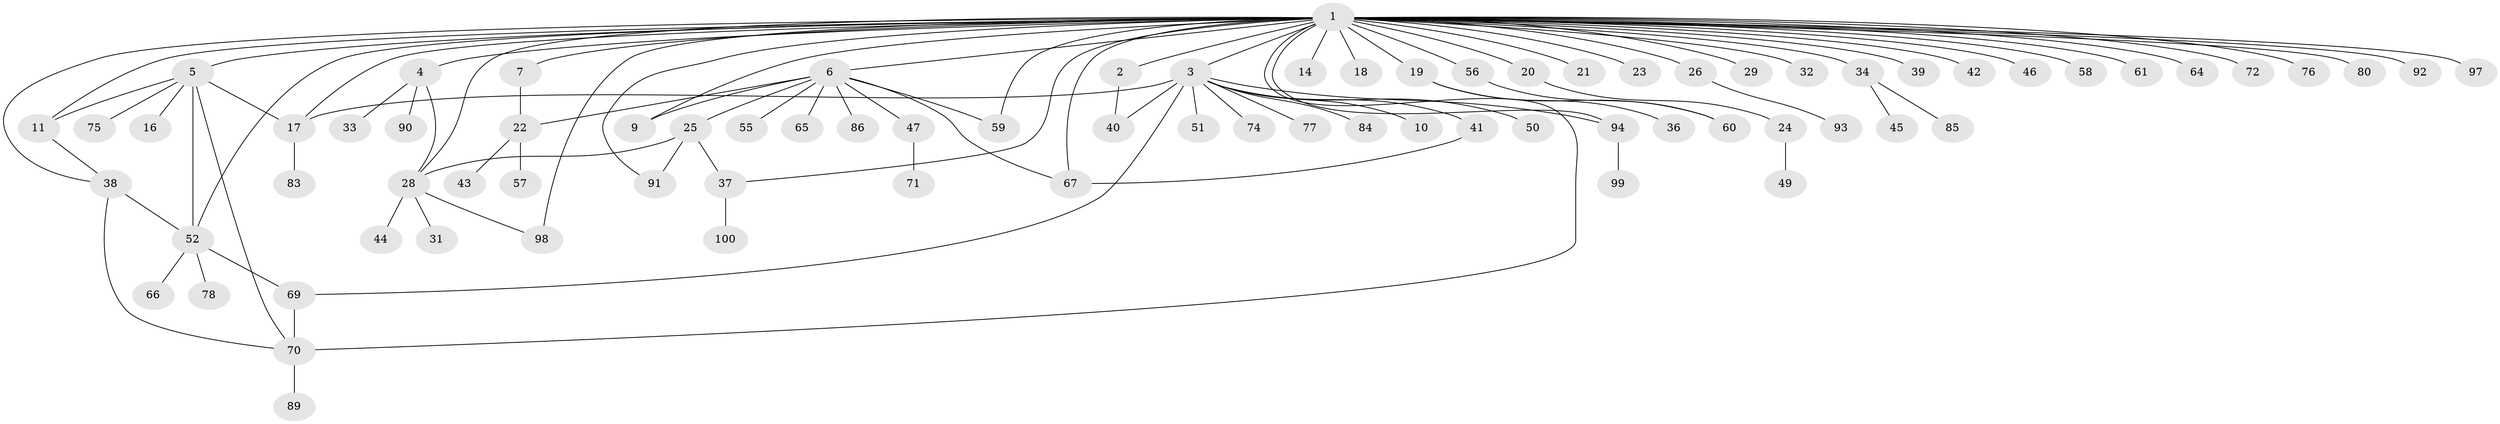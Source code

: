 // original degree distribution, {38: 0.01, 3: 0.16, 6: 0.04, 4: 0.04, 8: 0.02, 10: 0.01, 2: 0.2, 1: 0.5, 5: 0.02}
// Generated by graph-tools (version 1.1) at 2025/38/02/21/25 10:38:53]
// undirected, 79 vertices, 101 edges
graph export_dot {
graph [start="1"]
  node [color=gray90,style=filled];
  1 [super="+15"];
  2 [super="+48"];
  3 [super="+13"];
  4;
  5 [super="+27"];
  6 [super="+8"];
  7;
  9;
  10;
  11 [super="+12"];
  14;
  16;
  17 [super="+88"];
  18;
  19 [super="+53"];
  20;
  21;
  22 [super="+30"];
  23;
  24;
  25 [super="+63"];
  26;
  28 [super="+35"];
  29;
  31;
  32 [super="+68"];
  33;
  34 [super="+62"];
  36;
  37;
  38 [super="+54"];
  39;
  40;
  41;
  42;
  43 [super="+81"];
  44;
  45;
  46;
  47 [super="+73"];
  49;
  50;
  51;
  52 [super="+82"];
  55;
  56;
  57;
  58;
  59;
  60 [super="+95"];
  61;
  64;
  65;
  66;
  67;
  69 [super="+96"];
  70 [super="+79"];
  71;
  72;
  74;
  75;
  76;
  77;
  78;
  80;
  83;
  84 [super="+87"];
  85;
  86;
  89;
  90;
  91;
  92;
  93;
  94;
  97;
  98;
  99;
  100;
  1 -- 2;
  1 -- 3;
  1 -- 4;
  1 -- 5;
  1 -- 6 [weight=2];
  1 -- 7;
  1 -- 11;
  1 -- 14;
  1 -- 17;
  1 -- 18;
  1 -- 19;
  1 -- 20;
  1 -- 21;
  1 -- 23;
  1 -- 26;
  1 -- 28;
  1 -- 29;
  1 -- 32;
  1 -- 37;
  1 -- 39;
  1 -- 42;
  1 -- 46;
  1 -- 52;
  1 -- 56;
  1 -- 58;
  1 -- 59;
  1 -- 61;
  1 -- 64;
  1 -- 67;
  1 -- 80;
  1 -- 91;
  1 -- 92;
  1 -- 94;
  1 -- 98;
  1 -- 97;
  1 -- 34;
  1 -- 72;
  1 -- 9;
  1 -- 76;
  1 -- 70;
  1 -- 38;
  2 -- 40;
  3 -- 10;
  3 -- 17;
  3 -- 69;
  3 -- 94;
  3 -- 40;
  3 -- 41;
  3 -- 74;
  3 -- 77;
  3 -- 50;
  3 -- 51;
  3 -- 84;
  4 -- 28;
  4 -- 33;
  4 -- 90;
  5 -- 11;
  5 -- 16;
  5 -- 17;
  5 -- 70;
  5 -- 75;
  5 -- 52;
  6 -- 9;
  6 -- 22;
  6 -- 47;
  6 -- 55;
  6 -- 59;
  6 -- 65;
  6 -- 67;
  6 -- 86;
  6 -- 25 [weight=2];
  7 -- 22;
  11 -- 38;
  17 -- 83;
  19 -- 36;
  19 -- 60;
  20 -- 24;
  22 -- 57;
  22 -- 43;
  24 -- 49;
  25 -- 91;
  25 -- 28;
  25 -- 37;
  26 -- 93;
  28 -- 31;
  28 -- 98;
  28 -- 44;
  34 -- 45;
  34 -- 85;
  37 -- 100;
  38 -- 52 [weight=2];
  38 -- 70;
  41 -- 67;
  47 -- 71;
  52 -- 66;
  52 -- 69;
  52 -- 78;
  56 -- 60;
  69 -- 70 [weight=2];
  70 -- 89;
  94 -- 99;
}
